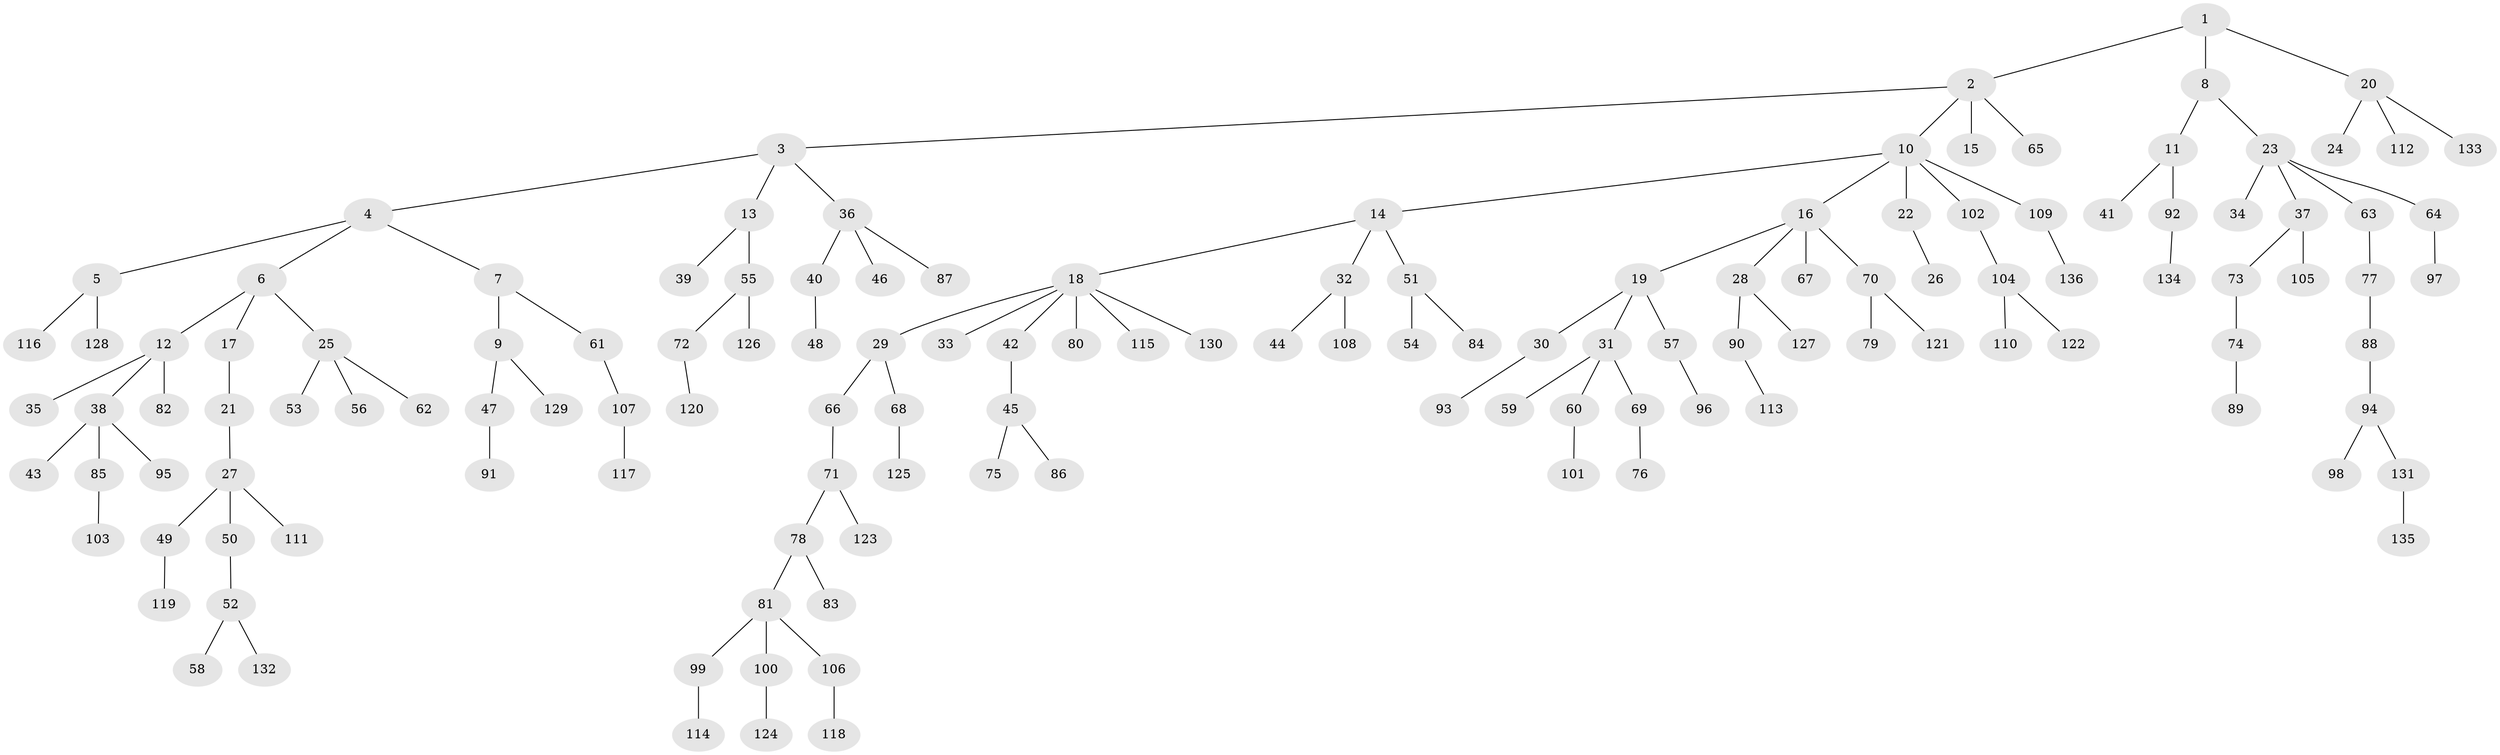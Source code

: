 // Generated by graph-tools (version 1.1) at 2025/37/03/09/25 02:37:09]
// undirected, 136 vertices, 135 edges
graph export_dot {
graph [start="1"]
  node [color=gray90,style=filled];
  1;
  2;
  3;
  4;
  5;
  6;
  7;
  8;
  9;
  10;
  11;
  12;
  13;
  14;
  15;
  16;
  17;
  18;
  19;
  20;
  21;
  22;
  23;
  24;
  25;
  26;
  27;
  28;
  29;
  30;
  31;
  32;
  33;
  34;
  35;
  36;
  37;
  38;
  39;
  40;
  41;
  42;
  43;
  44;
  45;
  46;
  47;
  48;
  49;
  50;
  51;
  52;
  53;
  54;
  55;
  56;
  57;
  58;
  59;
  60;
  61;
  62;
  63;
  64;
  65;
  66;
  67;
  68;
  69;
  70;
  71;
  72;
  73;
  74;
  75;
  76;
  77;
  78;
  79;
  80;
  81;
  82;
  83;
  84;
  85;
  86;
  87;
  88;
  89;
  90;
  91;
  92;
  93;
  94;
  95;
  96;
  97;
  98;
  99;
  100;
  101;
  102;
  103;
  104;
  105;
  106;
  107;
  108;
  109;
  110;
  111;
  112;
  113;
  114;
  115;
  116;
  117;
  118;
  119;
  120;
  121;
  122;
  123;
  124;
  125;
  126;
  127;
  128;
  129;
  130;
  131;
  132;
  133;
  134;
  135;
  136;
  1 -- 2;
  1 -- 8;
  1 -- 20;
  2 -- 3;
  2 -- 10;
  2 -- 15;
  2 -- 65;
  3 -- 4;
  3 -- 13;
  3 -- 36;
  4 -- 5;
  4 -- 6;
  4 -- 7;
  5 -- 116;
  5 -- 128;
  6 -- 12;
  6 -- 17;
  6 -- 25;
  7 -- 9;
  7 -- 61;
  8 -- 11;
  8 -- 23;
  9 -- 47;
  9 -- 129;
  10 -- 14;
  10 -- 16;
  10 -- 22;
  10 -- 102;
  10 -- 109;
  11 -- 41;
  11 -- 92;
  12 -- 35;
  12 -- 38;
  12 -- 82;
  13 -- 39;
  13 -- 55;
  14 -- 18;
  14 -- 32;
  14 -- 51;
  16 -- 19;
  16 -- 28;
  16 -- 67;
  16 -- 70;
  17 -- 21;
  18 -- 29;
  18 -- 33;
  18 -- 42;
  18 -- 80;
  18 -- 115;
  18 -- 130;
  19 -- 30;
  19 -- 31;
  19 -- 57;
  20 -- 24;
  20 -- 112;
  20 -- 133;
  21 -- 27;
  22 -- 26;
  23 -- 34;
  23 -- 37;
  23 -- 63;
  23 -- 64;
  25 -- 53;
  25 -- 56;
  25 -- 62;
  27 -- 49;
  27 -- 50;
  27 -- 111;
  28 -- 90;
  28 -- 127;
  29 -- 66;
  29 -- 68;
  30 -- 93;
  31 -- 59;
  31 -- 60;
  31 -- 69;
  32 -- 44;
  32 -- 108;
  36 -- 40;
  36 -- 46;
  36 -- 87;
  37 -- 73;
  37 -- 105;
  38 -- 43;
  38 -- 85;
  38 -- 95;
  40 -- 48;
  42 -- 45;
  45 -- 75;
  45 -- 86;
  47 -- 91;
  49 -- 119;
  50 -- 52;
  51 -- 54;
  51 -- 84;
  52 -- 58;
  52 -- 132;
  55 -- 72;
  55 -- 126;
  57 -- 96;
  60 -- 101;
  61 -- 107;
  63 -- 77;
  64 -- 97;
  66 -- 71;
  68 -- 125;
  69 -- 76;
  70 -- 79;
  70 -- 121;
  71 -- 78;
  71 -- 123;
  72 -- 120;
  73 -- 74;
  74 -- 89;
  77 -- 88;
  78 -- 81;
  78 -- 83;
  81 -- 99;
  81 -- 100;
  81 -- 106;
  85 -- 103;
  88 -- 94;
  90 -- 113;
  92 -- 134;
  94 -- 98;
  94 -- 131;
  99 -- 114;
  100 -- 124;
  102 -- 104;
  104 -- 110;
  104 -- 122;
  106 -- 118;
  107 -- 117;
  109 -- 136;
  131 -- 135;
}
